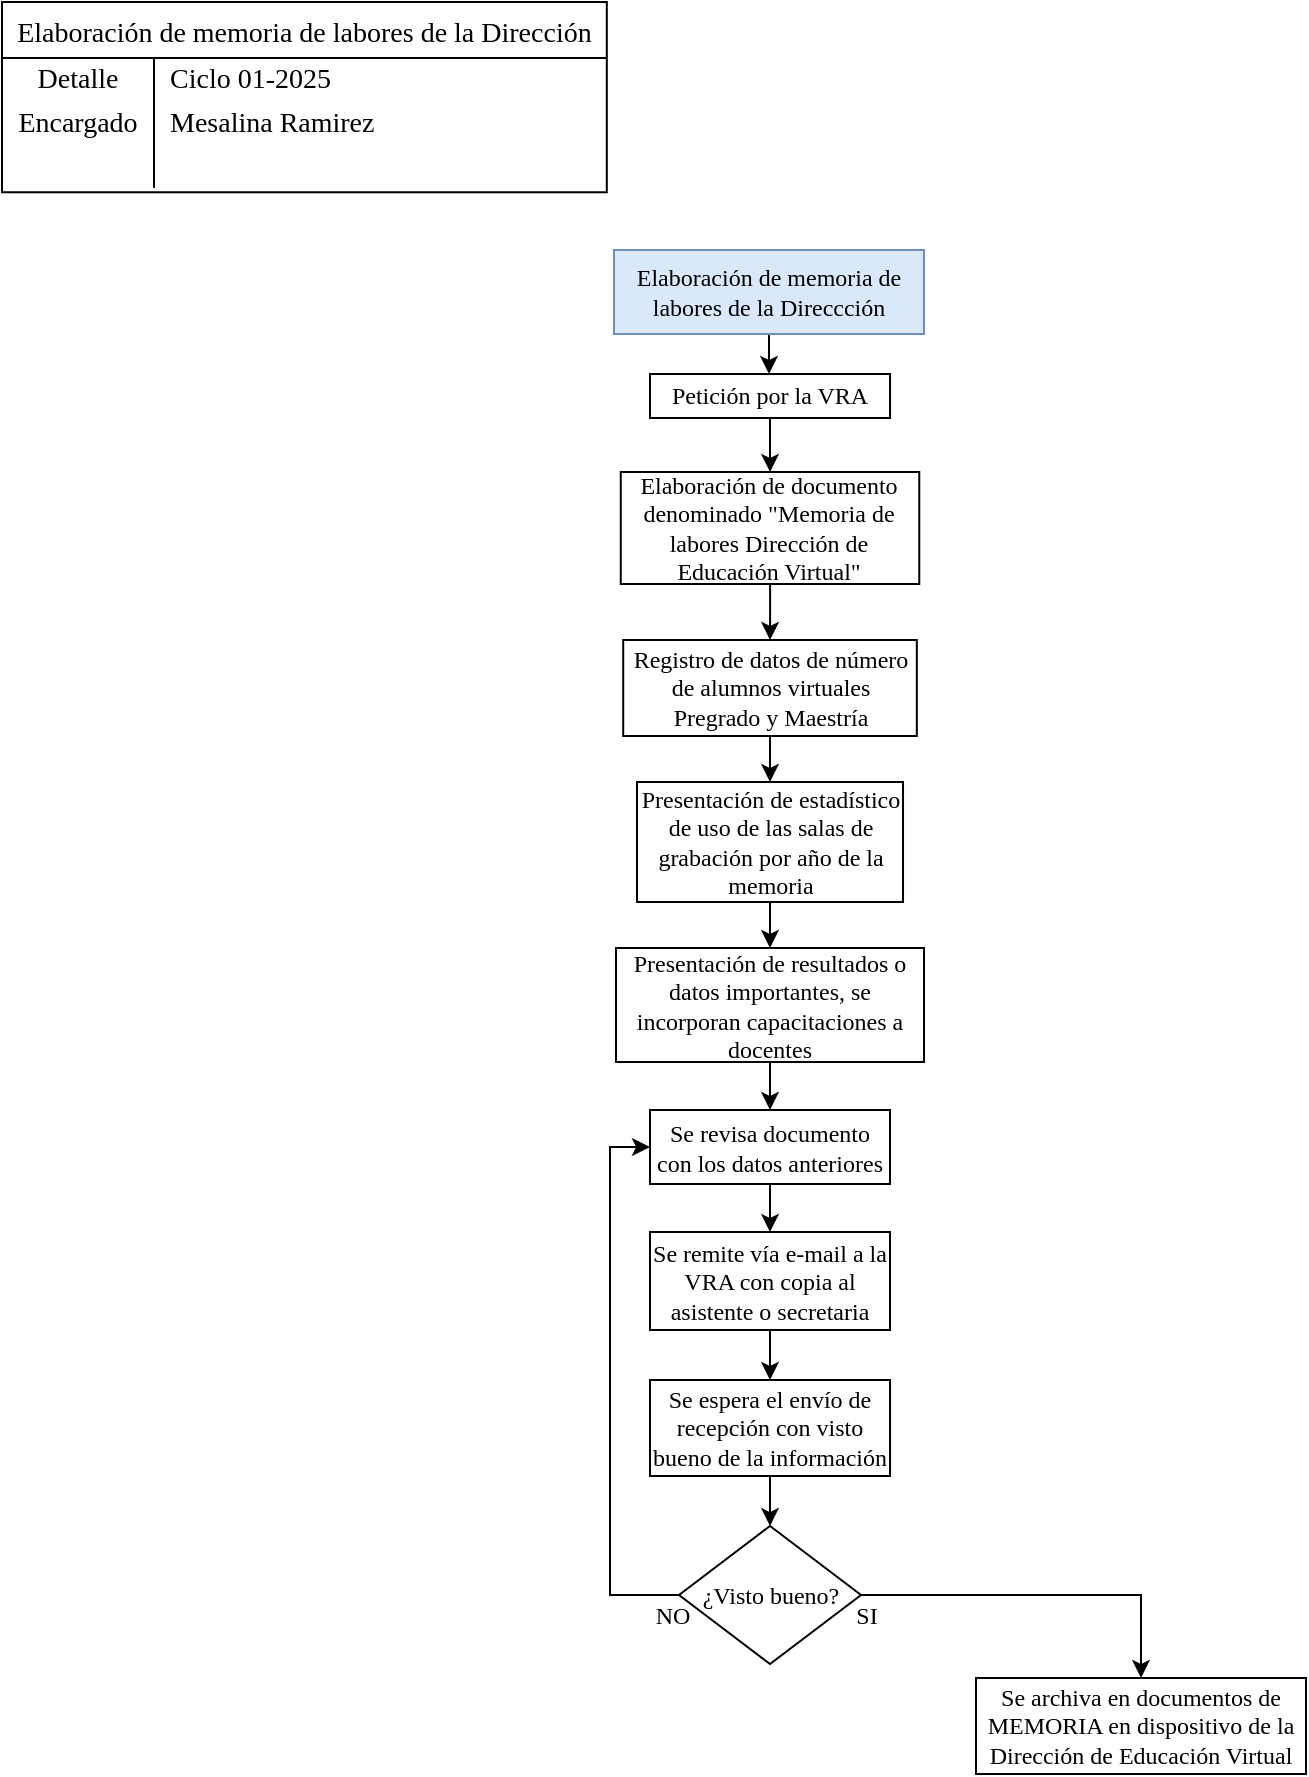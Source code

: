 <mxfile version="28.0.6">
  <diagram name="Página-1" id="jgDgq8h9rCFxsjfZNpLq">
    <mxGraphModel dx="1678" dy="989" grid="0" gridSize="10" guides="1" tooltips="1" connect="1" arrows="1" fold="1" page="1" pageScale="1" pageWidth="827" pageHeight="1169" math="0" shadow="0">
      <root>
        <mxCell id="0" />
        <mxCell id="1" parent="0" />
        <mxCell id="9RGipVJLuF_nT8034py3-1" value="Elaboración de memoria de labores de la Dirección" style="shape=table;startSize=28;container=1;collapsible=0;childLayout=tableLayout;fixedRows=1;rowLines=0;fontStyle=0;strokeColor=default;fontSize=14;fontFamily=Times New Roman;" vertex="1" parent="1">
          <mxGeometry x="30" y="37" width="302.406" height="95.176" as="geometry" />
        </mxCell>
        <mxCell id="9RGipVJLuF_nT8034py3-2" value="" style="shape=tableRow;horizontal=0;startSize=0;swimlaneHead=0;swimlaneBody=0;top=0;left=0;bottom=0;right=0;collapsible=0;dropTarget=0;fillColor=none;points=[[0,0.5],[1,0.5]];portConstraint=eastwest;strokeColor=inherit;fontSize=14;fontFamily=Times New Roman;" vertex="1" parent="9RGipVJLuF_nT8034py3-1">
          <mxGeometry y="28" width="302.406" height="20" as="geometry" />
        </mxCell>
        <mxCell id="9RGipVJLuF_nT8034py3-3" value="&lt;font&gt;Detalle&lt;/font&gt;&lt;div&gt;&lt;br&gt;&lt;/div&gt;" style="shape=partialRectangle;html=1;whiteSpace=wrap;connectable=0;fillColor=none;top=0;left=0;bottom=0;right=0;overflow=hidden;pointerEvents=1;strokeColor=inherit;fontSize=14;fontFamily=Times New Roman;" vertex="1" parent="9RGipVJLuF_nT8034py3-2">
          <mxGeometry width="76" height="20" as="geometry">
            <mxRectangle width="76" height="20" as="alternateBounds" />
          </mxGeometry>
        </mxCell>
        <mxCell id="9RGipVJLuF_nT8034py3-4" value="&lt;font&gt;Ciclo 01-2025&lt;/font&gt;" style="shape=partialRectangle;html=1;whiteSpace=wrap;connectable=0;fillColor=none;top=0;left=0;bottom=0;right=0;align=left;spacingLeft=6;overflow=hidden;strokeColor=inherit;fontSize=14;fontFamily=Times New Roman;" vertex="1" parent="9RGipVJLuF_nT8034py3-2">
          <mxGeometry x="76" width="226" height="20" as="geometry">
            <mxRectangle width="226" height="20" as="alternateBounds" />
          </mxGeometry>
        </mxCell>
        <mxCell id="9RGipVJLuF_nT8034py3-5" value="" style="shape=tableRow;horizontal=0;startSize=0;swimlaneHead=0;swimlaneBody=0;top=0;left=0;bottom=0;right=0;collapsible=0;dropTarget=0;fillColor=none;points=[[0,0.5],[1,0.5]];portConstraint=eastwest;strokeColor=inherit;fontSize=14;fontFamily=Times New Roman;" vertex="1" parent="9RGipVJLuF_nT8034py3-1">
          <mxGeometry y="48" width="302.406" height="25" as="geometry" />
        </mxCell>
        <mxCell id="9RGipVJLuF_nT8034py3-6" value="&lt;font&gt;Encargado&lt;/font&gt;" style="shape=partialRectangle;html=1;whiteSpace=wrap;connectable=0;fillColor=none;top=0;left=0;bottom=0;right=0;overflow=hidden;strokeColor=inherit;fontSize=14;fontFamily=Times New Roman;" vertex="1" parent="9RGipVJLuF_nT8034py3-5">
          <mxGeometry width="76" height="25" as="geometry">
            <mxRectangle width="76" height="25" as="alternateBounds" />
          </mxGeometry>
        </mxCell>
        <mxCell id="9RGipVJLuF_nT8034py3-7" value="&lt;span&gt;Mesalina Ramirez&lt;/span&gt;" style="shape=partialRectangle;html=1;whiteSpace=wrap;connectable=0;fillColor=none;top=0;left=0;bottom=0;right=0;align=left;spacingLeft=6;overflow=hidden;strokeColor=inherit;fontSize=14;fontFamily=Times New Roman;" vertex="1" parent="9RGipVJLuF_nT8034py3-5">
          <mxGeometry x="76" width="226" height="25" as="geometry">
            <mxRectangle width="226" height="25" as="alternateBounds" />
          </mxGeometry>
        </mxCell>
        <mxCell id="9RGipVJLuF_nT8034py3-8" value="" style="shape=tableRow;horizontal=0;startSize=0;swimlaneHead=0;swimlaneBody=0;top=0;left=0;bottom=0;right=0;collapsible=0;dropTarget=0;fillColor=none;points=[[0,0.5],[1,0.5]];portConstraint=eastwest;strokeColor=inherit;fontSize=14;fontFamily=Times New Roman;" vertex="1" parent="9RGipVJLuF_nT8034py3-1">
          <mxGeometry y="73" width="302.406" height="20" as="geometry" />
        </mxCell>
        <mxCell id="9RGipVJLuF_nT8034py3-9" value="" style="shape=partialRectangle;html=1;whiteSpace=wrap;connectable=0;fillColor=none;top=0;left=0;bottom=0;right=0;overflow=hidden;strokeColor=inherit;fontSize=14;fontFamily=Times New Roman;" vertex="1" parent="9RGipVJLuF_nT8034py3-8">
          <mxGeometry width="76" height="20" as="geometry">
            <mxRectangle width="76" height="20" as="alternateBounds" />
          </mxGeometry>
        </mxCell>
        <mxCell id="9RGipVJLuF_nT8034py3-10" value="" style="shape=partialRectangle;html=1;whiteSpace=wrap;connectable=0;fillColor=none;top=0;left=0;bottom=0;right=0;align=left;spacingLeft=6;overflow=hidden;strokeColor=inherit;fontSize=14;fontFamily=Times New Roman;" vertex="1" parent="9RGipVJLuF_nT8034py3-8">
          <mxGeometry x="76" width="226" height="20" as="geometry">
            <mxRectangle width="226" height="20" as="alternateBounds" />
          </mxGeometry>
        </mxCell>
        <mxCell id="9RGipVJLuF_nT8034py3-15" value="" style="edgeStyle=orthogonalEdgeStyle;rounded=0;orthogonalLoop=1;jettySize=auto;html=1;fontSize=12;" edge="1" parent="1" source="9RGipVJLuF_nT8034py3-11" target="9RGipVJLuF_nT8034py3-14">
          <mxGeometry relative="1" as="geometry" />
        </mxCell>
        <mxCell id="9RGipVJLuF_nT8034py3-11" value="&lt;font&gt;Elaboración de memoria de labores de la Direccción&lt;/font&gt;" style="rounded=0;whiteSpace=wrap;html=1;fillColor=#dae8fc;strokeColor=#6c8ebf;fontFamily=Times New Roman;" vertex="1" parent="1">
          <mxGeometry x="336" y="161" width="155" height="42" as="geometry" />
        </mxCell>
        <mxCell id="9RGipVJLuF_nT8034py3-17" value="" style="edgeStyle=orthogonalEdgeStyle;rounded=0;orthogonalLoop=1;jettySize=auto;html=1;fontSize=12;" edge="1" parent="1" source="9RGipVJLuF_nT8034py3-14" target="9RGipVJLuF_nT8034py3-16">
          <mxGeometry relative="1" as="geometry" />
        </mxCell>
        <mxCell id="9RGipVJLuF_nT8034py3-14" value="&lt;font&gt;Petición por la VRA&lt;/font&gt;" style="whiteSpace=wrap;html=1;fontFamily=Times New Roman;rounded=0;fontSize=12;" vertex="1" parent="1">
          <mxGeometry x="354.01" y="223" width="120" height="22" as="geometry" />
        </mxCell>
        <mxCell id="9RGipVJLuF_nT8034py3-19" value="" style="edgeStyle=orthogonalEdgeStyle;rounded=0;orthogonalLoop=1;jettySize=auto;html=1;fontSize=12;" edge="1" parent="1" source="9RGipVJLuF_nT8034py3-16" target="9RGipVJLuF_nT8034py3-18">
          <mxGeometry relative="1" as="geometry" />
        </mxCell>
        <mxCell id="9RGipVJLuF_nT8034py3-16" value="&lt;font&gt;Elaboración de documento denominado &quot;Memoria de labores Dirección de Educación Virtual&quot;&lt;/font&gt;" style="whiteSpace=wrap;html=1;fontFamily=Times New Roman;rounded=0;fontSize=12;" vertex="1" parent="1">
          <mxGeometry x="339.38" y="272" width="149.25" height="56" as="geometry" />
        </mxCell>
        <mxCell id="9RGipVJLuF_nT8034py3-21" value="" style="edgeStyle=orthogonalEdgeStyle;rounded=0;orthogonalLoop=1;jettySize=auto;html=1;fontSize=12;" edge="1" parent="1" source="9RGipVJLuF_nT8034py3-18" target="9RGipVJLuF_nT8034py3-20">
          <mxGeometry relative="1" as="geometry" />
        </mxCell>
        <mxCell id="9RGipVJLuF_nT8034py3-18" value="&lt;font&gt;Registro de datos de número de alumnos virtuales Pregrado y Maestría&lt;/font&gt;" style="whiteSpace=wrap;html=1;fontFamily=Times New Roman;rounded=0;fontSize=12;" vertex="1" parent="1">
          <mxGeometry x="340.6" y="356" width="146.82" height="48" as="geometry" />
        </mxCell>
        <mxCell id="9RGipVJLuF_nT8034py3-23" value="" style="edgeStyle=orthogonalEdgeStyle;rounded=0;orthogonalLoop=1;jettySize=auto;html=1;" edge="1" parent="1" source="9RGipVJLuF_nT8034py3-20" target="9RGipVJLuF_nT8034py3-22">
          <mxGeometry relative="1" as="geometry" />
        </mxCell>
        <mxCell id="9RGipVJLuF_nT8034py3-20" value="Presentación de estadístico de uso de las salas de grabación por año de la memoria" style="whiteSpace=wrap;html=1;fontFamily=Times New Roman;rounded=0;fontSize=12;" vertex="1" parent="1">
          <mxGeometry x="347.51" y="427" width="133" height="60" as="geometry" />
        </mxCell>
        <mxCell id="9RGipVJLuF_nT8034py3-25" value="" style="edgeStyle=orthogonalEdgeStyle;rounded=0;orthogonalLoop=1;jettySize=auto;html=1;" edge="1" parent="1" source="9RGipVJLuF_nT8034py3-22" target="9RGipVJLuF_nT8034py3-24">
          <mxGeometry relative="1" as="geometry" />
        </mxCell>
        <mxCell id="9RGipVJLuF_nT8034py3-22" value="Presentación de resultados o datos importantes, se incorporan capacitaciones a docentes" style="whiteSpace=wrap;html=1;fontFamily=Times New Roman;rounded=0;" vertex="1" parent="1">
          <mxGeometry x="337.01" y="510" width="154" height="57" as="geometry" />
        </mxCell>
        <mxCell id="9RGipVJLuF_nT8034py3-27" value="" style="edgeStyle=orthogonalEdgeStyle;rounded=0;orthogonalLoop=1;jettySize=auto;html=1;" edge="1" parent="1" source="9RGipVJLuF_nT8034py3-24" target="9RGipVJLuF_nT8034py3-26">
          <mxGeometry relative="1" as="geometry" />
        </mxCell>
        <mxCell id="9RGipVJLuF_nT8034py3-24" value="Se revisa documento con los datos anteriores" style="whiteSpace=wrap;html=1;fontFamily=Times New Roman;rounded=0;" vertex="1" parent="1">
          <mxGeometry x="354" y="591" width="120" height="37" as="geometry" />
        </mxCell>
        <mxCell id="9RGipVJLuF_nT8034py3-29" value="" style="edgeStyle=orthogonalEdgeStyle;rounded=0;orthogonalLoop=1;jettySize=auto;html=1;" edge="1" parent="1" source="9RGipVJLuF_nT8034py3-26" target="9RGipVJLuF_nT8034py3-28">
          <mxGeometry relative="1" as="geometry" />
        </mxCell>
        <mxCell id="9RGipVJLuF_nT8034py3-26" value="Se remite vía e-mail a la VRA con copia al asistente o secretaria" style="whiteSpace=wrap;html=1;fontFamily=Times New Roman;rounded=0;" vertex="1" parent="1">
          <mxGeometry x="354" y="652" width="120" height="49" as="geometry" />
        </mxCell>
        <mxCell id="9RGipVJLuF_nT8034py3-31" value="" style="edgeStyle=orthogonalEdgeStyle;rounded=0;orthogonalLoop=1;jettySize=auto;html=1;" edge="1" parent="1" source="9RGipVJLuF_nT8034py3-28" target="9RGipVJLuF_nT8034py3-30">
          <mxGeometry relative="1" as="geometry" />
        </mxCell>
        <mxCell id="9RGipVJLuF_nT8034py3-28" value="Se espera el envío de recepción con visto bueno de la información" style="whiteSpace=wrap;html=1;fontFamily=Times New Roman;rounded=0;" vertex="1" parent="1">
          <mxGeometry x="354.01" y="726" width="120" height="48" as="geometry" />
        </mxCell>
        <mxCell id="9RGipVJLuF_nT8034py3-33" value="" style="edgeStyle=orthogonalEdgeStyle;rounded=0;orthogonalLoop=1;jettySize=auto;html=1;" edge="1" parent="1" source="9RGipVJLuF_nT8034py3-30" target="9RGipVJLuF_nT8034py3-32">
          <mxGeometry relative="1" as="geometry" />
        </mxCell>
        <mxCell id="9RGipVJLuF_nT8034py3-36" style="edgeStyle=orthogonalEdgeStyle;rounded=0;orthogonalLoop=1;jettySize=auto;html=1;exitX=0;exitY=0.5;exitDx=0;exitDy=0;entryX=0;entryY=0.5;entryDx=0;entryDy=0;" edge="1" parent="1" source="9RGipVJLuF_nT8034py3-30" target="9RGipVJLuF_nT8034py3-24">
          <mxGeometry relative="1" as="geometry" />
        </mxCell>
        <mxCell id="9RGipVJLuF_nT8034py3-30" value="¿Visto bueno?" style="rhombus;whiteSpace=wrap;html=1;fontFamily=Times New Roman;rounded=0;" vertex="1" parent="1">
          <mxGeometry x="368.51" y="799" width="91" height="69" as="geometry" />
        </mxCell>
        <mxCell id="9RGipVJLuF_nT8034py3-32" value="Se archiva en documentos de MEMORIA en dispositivo de la Dirección de Educación Virtual" style="whiteSpace=wrap;html=1;fontFamily=Times New Roman;rounded=0;" vertex="1" parent="1">
          <mxGeometry x="517" y="875" width="165" height="48" as="geometry" />
        </mxCell>
        <mxCell id="9RGipVJLuF_nT8034py3-34" value="SI" style="text;html=1;align=center;verticalAlign=middle;resizable=0;points=[];autosize=1;strokeColor=none;fillColor=none;fontFamily=Times New Roman;" vertex="1" parent="1">
          <mxGeometry x="447" y="831" width="29" height="26" as="geometry" />
        </mxCell>
        <mxCell id="9RGipVJLuF_nT8034py3-35" value="&lt;font face=&quot;Times New Roman&quot;&gt;NO&lt;/font&gt;" style="text;html=1;align=center;verticalAlign=middle;resizable=0;points=[];autosize=1;strokeColor=none;fillColor=none;" vertex="1" parent="1">
          <mxGeometry x="347.51" y="831" width="35" height="26" as="geometry" />
        </mxCell>
      </root>
    </mxGraphModel>
  </diagram>
</mxfile>
